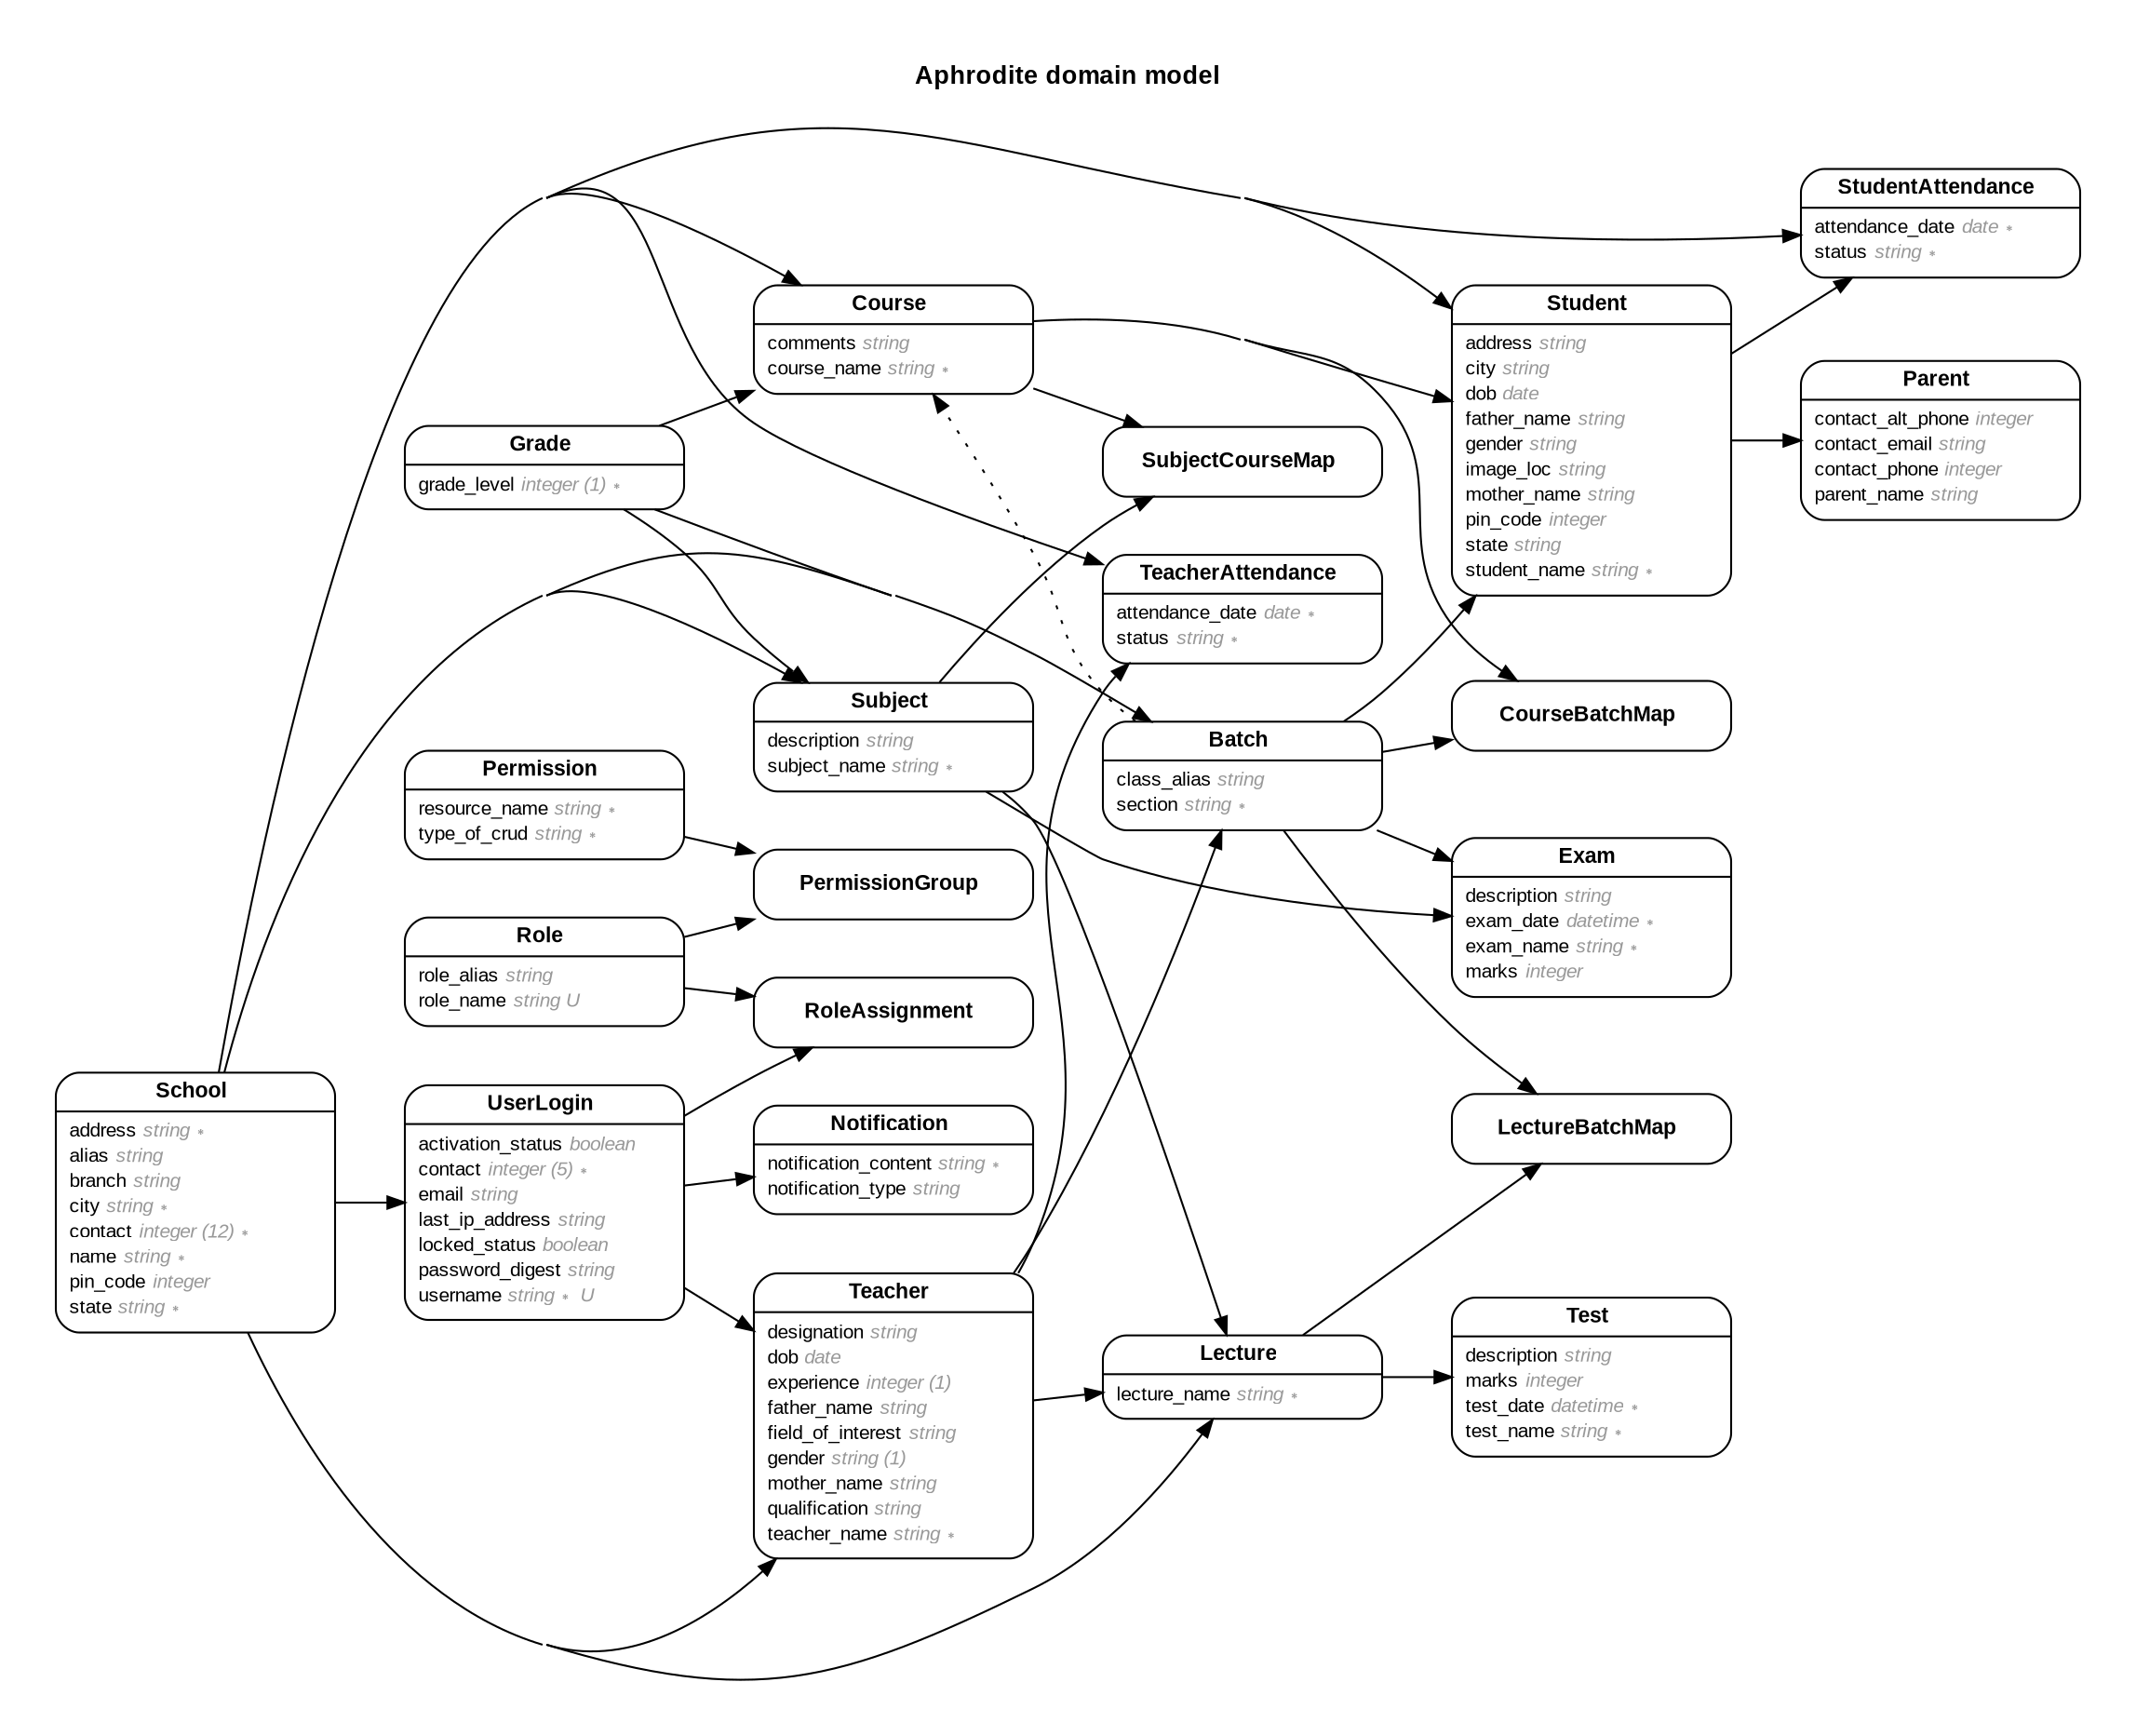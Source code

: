 digraph Aphrodite {
rankdir = "LR";
ranksep = "0.5";
nodesep = "0.4";
pad = "0.4,0.4";
margin = "0,0";
concentrate = "true";
labelloc = "t";
fontsize = "13";
fontname = "Arial Bold";
node[ shape  =  "Mrecord" , fontsize  =  "10" , fontname  =  "Arial" , margin  =  "0.07,0.05" , penwidth  =  "1.0"];
edge[ fontname  =  "Arial" , fontsize  =  "7" , dir  =  "both" , arrowsize  =  "0.9" , penwidth  =  "1.0" , labelangle  =  "32" , labeldistance  =  "1.8"];
label = "Aphrodite domain model\n\n";
m_Batch [label = <<table border="0" align="center" cellspacing="0.5" cellpadding="0" width="134">
  <tr><td align="center" valign="bottom" width="130"><font face="Arial Bold" point-size="11">Batch</font></td></tr>
</table>
|
<table border="0" align="left" cellspacing="2" cellpadding="0" width="134">
  <tr><td align="left" width="130" port="class_alias">class_alias <font face="Arial Italic" color="grey60">string</font></td></tr>
  <tr><td align="left" width="130" port="section">section <font face="Arial Italic" color="grey60">string ∗</font></td></tr>
</table>
>];
m_Course [label = <<table border="0" align="center" cellspacing="0.5" cellpadding="0" width="134">
  <tr><td align="center" valign="bottom" width="130"><font face="Arial Bold" point-size="11">Course</font></td></tr>
</table>
|
<table border="0" align="left" cellspacing="2" cellpadding="0" width="134">
  <tr><td align="left" width="130" port="comments">comments <font face="Arial Italic" color="grey60">string</font></td></tr>
  <tr><td align="left" width="130" port="course_name">course_name <font face="Arial Italic" color="grey60">string ∗</font></td></tr>
</table>
>];
m_CourseBatchMap [label = <<table border="0" align="center" cellspacing="0.5" cellpadding="0" width="134">
  <tr><td align="center" valign="bottom" width="130"><font face="Arial Bold" point-size="11">CourseBatchMap</font></td></tr>
</table>
>];
m_Exam [label = <<table border="0" align="center" cellspacing="0.5" cellpadding="0" width="134">
  <tr><td align="center" valign="bottom" width="130"><font face="Arial Bold" point-size="11">Exam</font></td></tr>
</table>
|
<table border="0" align="left" cellspacing="2" cellpadding="0" width="134">
  <tr><td align="left" width="130" port="description">description <font face="Arial Italic" color="grey60">string</font></td></tr>
  <tr><td align="left" width="130" port="exam_date">exam_date <font face="Arial Italic" color="grey60">datetime ∗</font></td></tr>
  <tr><td align="left" width="130" port="exam_name">exam_name <font face="Arial Italic" color="grey60">string ∗</font></td></tr>
  <tr><td align="left" width="130" port="marks">marks <font face="Arial Italic" color="grey60">integer</font></td></tr>
</table>
>];
m_Grade [label = <<table border="0" align="center" cellspacing="0.5" cellpadding="0" width="134">
  <tr><td align="center" valign="bottom" width="130"><font face="Arial Bold" point-size="11">Grade</font></td></tr>
</table>
|
<table border="0" align="left" cellspacing="2" cellpadding="0" width="134">
  <tr><td align="left" width="130" port="grade_level">grade_level <font face="Arial Italic" color="grey60">integer (1) ∗</font></td></tr>
</table>
>];
m_Lecture [label = <<table border="0" align="center" cellspacing="0.5" cellpadding="0" width="134">
  <tr><td align="center" valign="bottom" width="130"><font face="Arial Bold" point-size="11">Lecture</font></td></tr>
</table>
|
<table border="0" align="left" cellspacing="2" cellpadding="0" width="134">
  <tr><td align="left" width="130" port="lecture_name">lecture_name <font face="Arial Italic" color="grey60">string ∗</font></td></tr>
</table>
>];
m_LectureBatchMap [label = <<table border="0" align="center" cellspacing="0.5" cellpadding="0" width="134">
  <tr><td align="center" valign="bottom" width="130"><font face="Arial Bold" point-size="11">LectureBatchMap</font></td></tr>
</table>
>];
m_Notification [label = <<table border="0" align="center" cellspacing="0.5" cellpadding="0" width="134">
  <tr><td align="center" valign="bottom" width="130"><font face="Arial Bold" point-size="11">Notification</font></td></tr>
</table>
|
<table border="0" align="left" cellspacing="2" cellpadding="0" width="134">
  <tr><td align="left" width="130" port="notification_content">notification_content <font face="Arial Italic" color="grey60">string ∗</font></td></tr>
  <tr><td align="left" width="130" port="notification_type">notification_type <font face="Arial Italic" color="grey60">string</font></td></tr>
</table>
>];
m_Parent [label = <<table border="0" align="center" cellspacing="0.5" cellpadding="0" width="134">
  <tr><td align="center" valign="bottom" width="130"><font face="Arial Bold" point-size="11">Parent</font></td></tr>
</table>
|
<table border="0" align="left" cellspacing="2" cellpadding="0" width="134">
  <tr><td align="left" width="130" port="contact_alt_phone">contact_alt_phone <font face="Arial Italic" color="grey60">integer</font></td></tr>
  <tr><td align="left" width="130" port="contact_email">contact_email <font face="Arial Italic" color="grey60">string</font></td></tr>
  <tr><td align="left" width="130" port="contact_phone">contact_phone <font face="Arial Italic" color="grey60">integer</font></td></tr>
  <tr><td align="left" width="130" port="parent_name">parent_name <font face="Arial Italic" color="grey60">string</font></td></tr>
</table>
>];
m_Permission [label = <<table border="0" align="center" cellspacing="0.5" cellpadding="0" width="134">
  <tr><td align="center" valign="bottom" width="130"><font face="Arial Bold" point-size="11">Permission</font></td></tr>
</table>
|
<table border="0" align="left" cellspacing="2" cellpadding="0" width="134">
  <tr><td align="left" width="130" port="resource_name">resource_name <font face="Arial Italic" color="grey60">string ∗</font></td></tr>
  <tr><td align="left" width="130" port="type_of_crud">type_of_crud <font face="Arial Italic" color="grey60">string ∗</font></td></tr>
</table>
>];
m_PermissionGroup [label = <<table border="0" align="center" cellspacing="0.5" cellpadding="0" width="134">
  <tr><td align="center" valign="bottom" width="130"><font face="Arial Bold" point-size="11">PermissionGroup</font></td></tr>
</table>
>];
m_Role [label = <<table border="0" align="center" cellspacing="0.5" cellpadding="0" width="134">
  <tr><td align="center" valign="bottom" width="130"><font face="Arial Bold" point-size="11">Role</font></td></tr>
</table>
|
<table border="0" align="left" cellspacing="2" cellpadding="0" width="134">
  <tr><td align="left" width="130" port="role_alias">role_alias <font face="Arial Italic" color="grey60">string</font></td></tr>
  <tr><td align="left" width="130" port="role_name">role_name <font face="Arial Italic" color="grey60">string U</font></td></tr>
</table>
>];
m_RoleAssignment [label = <<table border="0" align="center" cellspacing="0.5" cellpadding="0" width="134">
  <tr><td align="center" valign="bottom" width="130"><font face="Arial Bold" point-size="11">RoleAssignment</font></td></tr>
</table>
>];
m_School [label = <<table border="0" align="center" cellspacing="0.5" cellpadding="0" width="134">
  <tr><td align="center" valign="bottom" width="130"><font face="Arial Bold" point-size="11">School</font></td></tr>
</table>
|
<table border="0" align="left" cellspacing="2" cellpadding="0" width="134">
  <tr><td align="left" width="130" port="address">address <font face="Arial Italic" color="grey60">string ∗</font></td></tr>
  <tr><td align="left" width="130" port="alias">alias <font face="Arial Italic" color="grey60">string</font></td></tr>
  <tr><td align="left" width="130" port="branch">branch <font face="Arial Italic" color="grey60">string</font></td></tr>
  <tr><td align="left" width="130" port="city">city <font face="Arial Italic" color="grey60">string ∗</font></td></tr>
  <tr><td align="left" width="130" port="contact">contact <font face="Arial Italic" color="grey60">integer (12) ∗</font></td></tr>
  <tr><td align="left" width="130" port="name">name <font face="Arial Italic" color="grey60">string ∗</font></td></tr>
  <tr><td align="left" width="130" port="pin_code">pin_code <font face="Arial Italic" color="grey60">integer</font></td></tr>
  <tr><td align="left" width="130" port="state">state <font face="Arial Italic" color="grey60">string ∗</font></td></tr>
</table>
>];
m_Student [label = <<table border="0" align="center" cellspacing="0.5" cellpadding="0" width="134">
  <tr><td align="center" valign="bottom" width="130"><font face="Arial Bold" point-size="11">Student</font></td></tr>
</table>
|
<table border="0" align="left" cellspacing="2" cellpadding="0" width="134">
  <tr><td align="left" width="130" port="address">address <font face="Arial Italic" color="grey60">string</font></td></tr>
  <tr><td align="left" width="130" port="city">city <font face="Arial Italic" color="grey60">string</font></td></tr>
  <tr><td align="left" width="130" port="dob">dob <font face="Arial Italic" color="grey60">date</font></td></tr>
  <tr><td align="left" width="130" port="father_name">father_name <font face="Arial Italic" color="grey60">string</font></td></tr>
  <tr><td align="left" width="130" port="gender">gender <font face="Arial Italic" color="grey60">string</font></td></tr>
  <tr><td align="left" width="130" port="image_loc">image_loc <font face="Arial Italic" color="grey60">string</font></td></tr>
  <tr><td align="left" width="130" port="mother_name">mother_name <font face="Arial Italic" color="grey60">string</font></td></tr>
  <tr><td align="left" width="130" port="pin_code">pin_code <font face="Arial Italic" color="grey60">integer</font></td></tr>
  <tr><td align="left" width="130" port="state">state <font face="Arial Italic" color="grey60">string</font></td></tr>
  <tr><td align="left" width="130" port="student_name">student_name <font face="Arial Italic" color="grey60">string ∗</font></td></tr>
</table>
>];
m_StudentAttendance [label = <<table border="0" align="center" cellspacing="0.5" cellpadding="0" width="134">
  <tr><td align="center" valign="bottom" width="130"><font face="Arial Bold" point-size="11">StudentAttendance</font></td></tr>
</table>
|
<table border="0" align="left" cellspacing="2" cellpadding="0" width="134">
  <tr><td align="left" width="130" port="attendance_date">attendance_date <font face="Arial Italic" color="grey60">date ∗</font></td></tr>
  <tr><td align="left" width="130" port="status">status <font face="Arial Italic" color="grey60">string ∗</font></td></tr>
</table>
>];
m_Subject [label = <<table border="0" align="center" cellspacing="0.5" cellpadding="0" width="134">
  <tr><td align="center" valign="bottom" width="130"><font face="Arial Bold" point-size="11">Subject</font></td></tr>
</table>
|
<table border="0" align="left" cellspacing="2" cellpadding="0" width="134">
  <tr><td align="left" width="130" port="description">description <font face="Arial Italic" color="grey60">string</font></td></tr>
  <tr><td align="left" width="130" port="subject_name">subject_name <font face="Arial Italic" color="grey60">string ∗</font></td></tr>
</table>
>];
m_SubjectCourseMap [label = <<table border="0" align="center" cellspacing="0.5" cellpadding="0" width="134">
  <tr><td align="center" valign="bottom" width="130"><font face="Arial Bold" point-size="11">SubjectCourseMap</font></td></tr>
</table>
>];
m_Teacher [label = <<table border="0" align="center" cellspacing="0.5" cellpadding="0" width="134">
  <tr><td align="center" valign="bottom" width="130"><font face="Arial Bold" point-size="11">Teacher</font></td></tr>
</table>
|
<table border="0" align="left" cellspacing="2" cellpadding="0" width="134">
  <tr><td align="left" width="130" port="designation">designation <font face="Arial Italic" color="grey60">string</font></td></tr>
  <tr><td align="left" width="130" port="dob">dob <font face="Arial Italic" color="grey60">date</font></td></tr>
  <tr><td align="left" width="130" port="experience">experience <font face="Arial Italic" color="grey60">integer (1)</font></td></tr>
  <tr><td align="left" width="130" port="father_name">father_name <font face="Arial Italic" color="grey60">string</font></td></tr>
  <tr><td align="left" width="130" port="field_of_interest">field_of_interest <font face="Arial Italic" color="grey60">string</font></td></tr>
  <tr><td align="left" width="130" port="gender">gender <font face="Arial Italic" color="grey60">string (1)</font></td></tr>
  <tr><td align="left" width="130" port="mother_name">mother_name <font face="Arial Italic" color="grey60">string</font></td></tr>
  <tr><td align="left" width="130" port="qualification">qualification <font face="Arial Italic" color="grey60">string</font></td></tr>
  <tr><td align="left" width="130" port="teacher_name">teacher_name <font face="Arial Italic" color="grey60">string ∗</font></td></tr>
</table>
>];
m_TeacherAttendance [label = <<table border="0" align="center" cellspacing="0.5" cellpadding="0" width="134">
  <tr><td align="center" valign="bottom" width="130"><font face="Arial Bold" point-size="11">TeacherAttendance</font></td></tr>
</table>
|
<table border="0" align="left" cellspacing="2" cellpadding="0" width="134">
  <tr><td align="left" width="130" port="attendance_date">attendance_date <font face="Arial Italic" color="grey60">date ∗</font></td></tr>
  <tr><td align="left" width="130" port="status">status <font face="Arial Italic" color="grey60">string ∗</font></td></tr>
</table>
>];
m_Test [label = <<table border="0" align="center" cellspacing="0.5" cellpadding="0" width="134">
  <tr><td align="center" valign="bottom" width="130"><font face="Arial Bold" point-size="11">Test</font></td></tr>
</table>
|
<table border="0" align="left" cellspacing="2" cellpadding="0" width="134">
  <tr><td align="left" width="130" port="description">description <font face="Arial Italic" color="grey60">string</font></td></tr>
  <tr><td align="left" width="130" port="marks">marks <font face="Arial Italic" color="grey60">integer</font></td></tr>
  <tr><td align="left" width="130" port="test_date">test_date <font face="Arial Italic" color="grey60">datetime ∗</font></td></tr>
  <tr><td align="left" width="130" port="test_name">test_name <font face="Arial Italic" color="grey60">string ∗</font></td></tr>
</table>
>];
m_UserLogin [label = <<table border="0" align="center" cellspacing="0.5" cellpadding="0" width="134">
  <tr><td align="center" valign="bottom" width="130"><font face="Arial Bold" point-size="11">UserLogin</font></td></tr>
</table>
|
<table border="0" align="left" cellspacing="2" cellpadding="0" width="134">
  <tr><td align="left" width="130" port="activation_status">activation_status <font face="Arial Italic" color="grey60">boolean</font></td></tr>
  <tr><td align="left" width="130" port="contact">contact <font face="Arial Italic" color="grey60">integer (5) ∗</font></td></tr>
  <tr><td align="left" width="130" port="email">email <font face="Arial Italic" color="grey60">string</font></td></tr>
  <tr><td align="left" width="130" port="last_ip_address">last_ip_address <font face="Arial Italic" color="grey60">string</font></td></tr>
  <tr><td align="left" width="130" port="locked_status">locked_status <font face="Arial Italic" color="grey60">boolean</font></td></tr>
  <tr><td align="left" width="130" port="password_digest">password_digest <font face="Arial Italic" color="grey60">string</font></td></tr>
  <tr><td align="left" width="130" port="username">username <font face="Arial Italic" color="grey60">string ∗ U</font></td></tr>
</table>
>];
  m_Grade -> m_Batch [arrowhead = "normal", arrowtail = "none", weight = "2"];
  m_School -> m_Batch [arrowhead = "normal", arrowtail = "none", weight = "2"];
  m_Teacher -> m_Batch [arrowhead = "normal", arrowtail = "none", weight = "2"];
  m_Batch -> m_CourseBatchMap [arrowhead = "normal", arrowtail = "none", weight = "2"];
  m_Batch -> m_Course [style = "dotted", arrowhead = "normal", arrowtail = "none", weight = "2", constraint = "false"];
  m_Batch -> m_LectureBatchMap [arrowhead = "normal", arrowtail = "none", weight = "2"];
  m_Batch -> m_Lecture [style = "dotted", arrowhead = "normal", arrowtail = "none", weight = "2", constraint = "false"];
  m_Batch -> m_Student [arrowhead = "normal", arrowtail = "none", weight = "2"];
  m_Course -> m_Subject [style = "dotted", arrowhead = "normal", arrowtail = "none", weight = "1", constraint = "false"];
  m_Course -> m_SubjectCourseMap [arrowhead = "normal", arrowtail = "none", weight = "2"];
  m_Course -> m_CourseBatchMap [arrowhead = "normal", arrowtail = "none", weight = "2"];
  m_School -> m_Course [arrowhead = "normal", arrowtail = "none", weight = "2"];
  m_Grade -> m_Course [arrowhead = "normal", arrowtail = "none", weight = "1"];
  m_Batch -> m_Exam [arrowhead = "normal", arrowtail = "none", weight = "1"];
  m_Subject -> m_Exam [arrowhead = "normal", arrowtail = "none", weight = "2"];
  m_Grade -> m_Subject [arrowhead = "normal", arrowtail = "none", weight = "2"];
  m_Teacher -> m_Lecture [arrowhead = "normal", arrowtail = "none", weight = "1"];
  m_Subject -> m_Lecture [arrowhead = "normal", arrowtail = "none", weight = "1"];
  m_School -> m_Lecture [arrowhead = "normal", arrowtail = "none", weight = "2"];
  m_Lecture -> m_Test [arrowhead = "normal", arrowtail = "none", weight = "2"];
  m_Lecture -> m_LectureBatchMap [arrowhead = "normal", arrowtail = "none", weight = "2"];
  m_UserLogin -> m_Notification [arrowhead = "normal", arrowtail = "none", weight = "2"];
  m_Student -> m_Parent [arrowhead = "normal", arrowtail = "none", weight = "1"];
  m_Permission -> m_Role [style = "dotted", arrowhead = "normal", arrowtail = "none", weight = "2", constraint = "false"];
  m_Permission -> m_PermissionGroup [arrowhead = "normal", arrowtail = "none", weight = "2"];
  m_Role -> m_PermissionGroup [arrowhead = "normal", arrowtail = "none", weight = "2"];
  m_Role -> m_UserLogin [style = "dotted", arrowhead = "normal", arrowtail = "none", weight = "2", constraint = "false"];
  m_Role -> m_RoleAssignment [arrowhead = "normal", arrowtail = "none", weight = "2"];
  m_UserLogin -> m_RoleAssignment [arrowhead = "normal", arrowtail = "none", weight = "2"];
  m_School -> m_UserLogin [arrowhead = "normal", arrowtail = "none", weight = "2"];
  m_School -> m_Teacher [arrowhead = "normal", arrowtail = "none", weight = "2"];
  m_School -> m_Student [arrowhead = "normal", arrowtail = "none", weight = "2"];
  m_Course -> m_Student [arrowhead = "normal", arrowtail = "none", weight = "1"];
  m_Student -> m_StudentAttendance [arrowhead = "normal", arrowtail = "none", weight = "1"];
  m_School -> m_StudentAttendance [arrowhead = "normal", arrowtail = "none", weight = "1"];
  m_School -> m_Subject [arrowhead = "normal", arrowtail = "none", weight = "1"];
  m_Subject -> m_Course [style = "dotted", arrowhead = "normal", arrowtail = "none", weight = "1", constraint = "false"];
  m_Subject -> m_SubjectCourseMap [arrowhead = "normal", arrowtail = "none", weight = "2"];
  m_UserLogin -> m_Teacher [arrowhead = "normal", arrowtail = "none", weight = "2"];
  m_Teacher -> m_TeacherAttendance [arrowhead = "normal", arrowtail = "none", weight = "1"];
  m_School -> m_TeacherAttendance [arrowhead = "normal", arrowtail = "none", weight = "1"];
}
